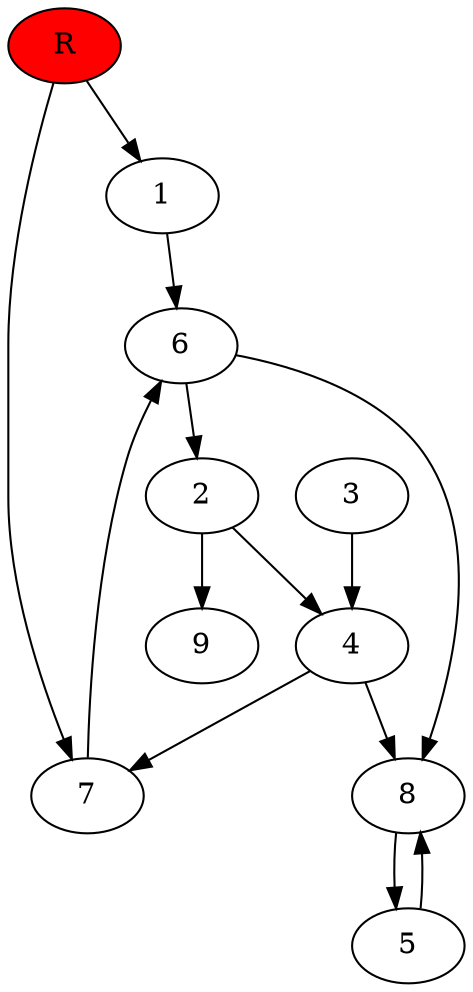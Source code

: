 digraph prb59671 {
	1
	2
	3
	4
	5
	6
	7
	8
	R [fillcolor="#ff0000" style=filled]
	1 -> 6
	2 -> 4
	2 -> 9
	3 -> 4
	4 -> 7
	4 -> 8
	5 -> 8
	6 -> 2
	6 -> 8
	7 -> 6
	8 -> 5
	R -> 1
	R -> 7
}
